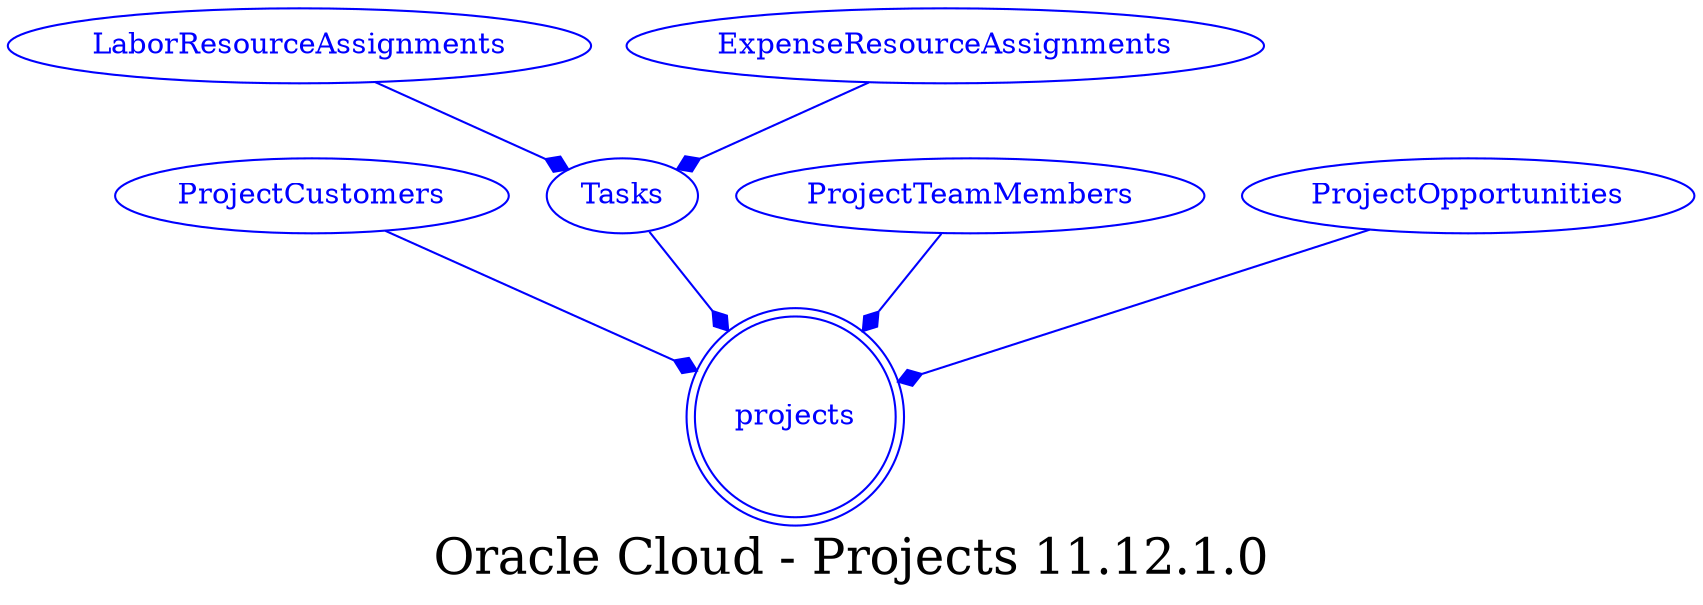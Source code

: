 digraph LexiconGraph {
graph[label="Oracle Cloud - Projects 11.12.1.0", fontsize=24]
splines=true
"projects" [color=blue, fontcolor=blue, shape=doublecircle]
"ProjectCustomers" -> "projects" [color=blue, fontcolor=blue, arrowhead=diamond, arrowtail=none]
"ProjectCustomers" [color=blue, fontcolor=blue, shape=ellipse]
"Tasks" -> "projects" [color=blue, fontcolor=blue, arrowhead=diamond, arrowtail=none]
"Tasks" [color=blue, fontcolor=blue, shape=ellipse]
"LaborResourceAssignments" -> "Tasks" [color=blue, fontcolor=blue, arrowhead=diamond, arrowtail=none]
"LaborResourceAssignments" [color=blue, fontcolor=blue, shape=ellipse]
"ExpenseResourceAssignments" -> "Tasks" [color=blue, fontcolor=blue, arrowhead=diamond, arrowtail=none]
"ExpenseResourceAssignments" [color=blue, fontcolor=blue, shape=ellipse]
"ProjectTeamMembers" -> "projects" [color=blue, fontcolor=blue, arrowhead=diamond, arrowtail=none]
"ProjectTeamMembers" [color=blue, fontcolor=blue, shape=ellipse]
"ProjectOpportunities" -> "projects" [color=blue, fontcolor=blue, arrowhead=diamond, arrowtail=none]
"ProjectOpportunities" [color=blue, fontcolor=blue, shape=ellipse]
}
